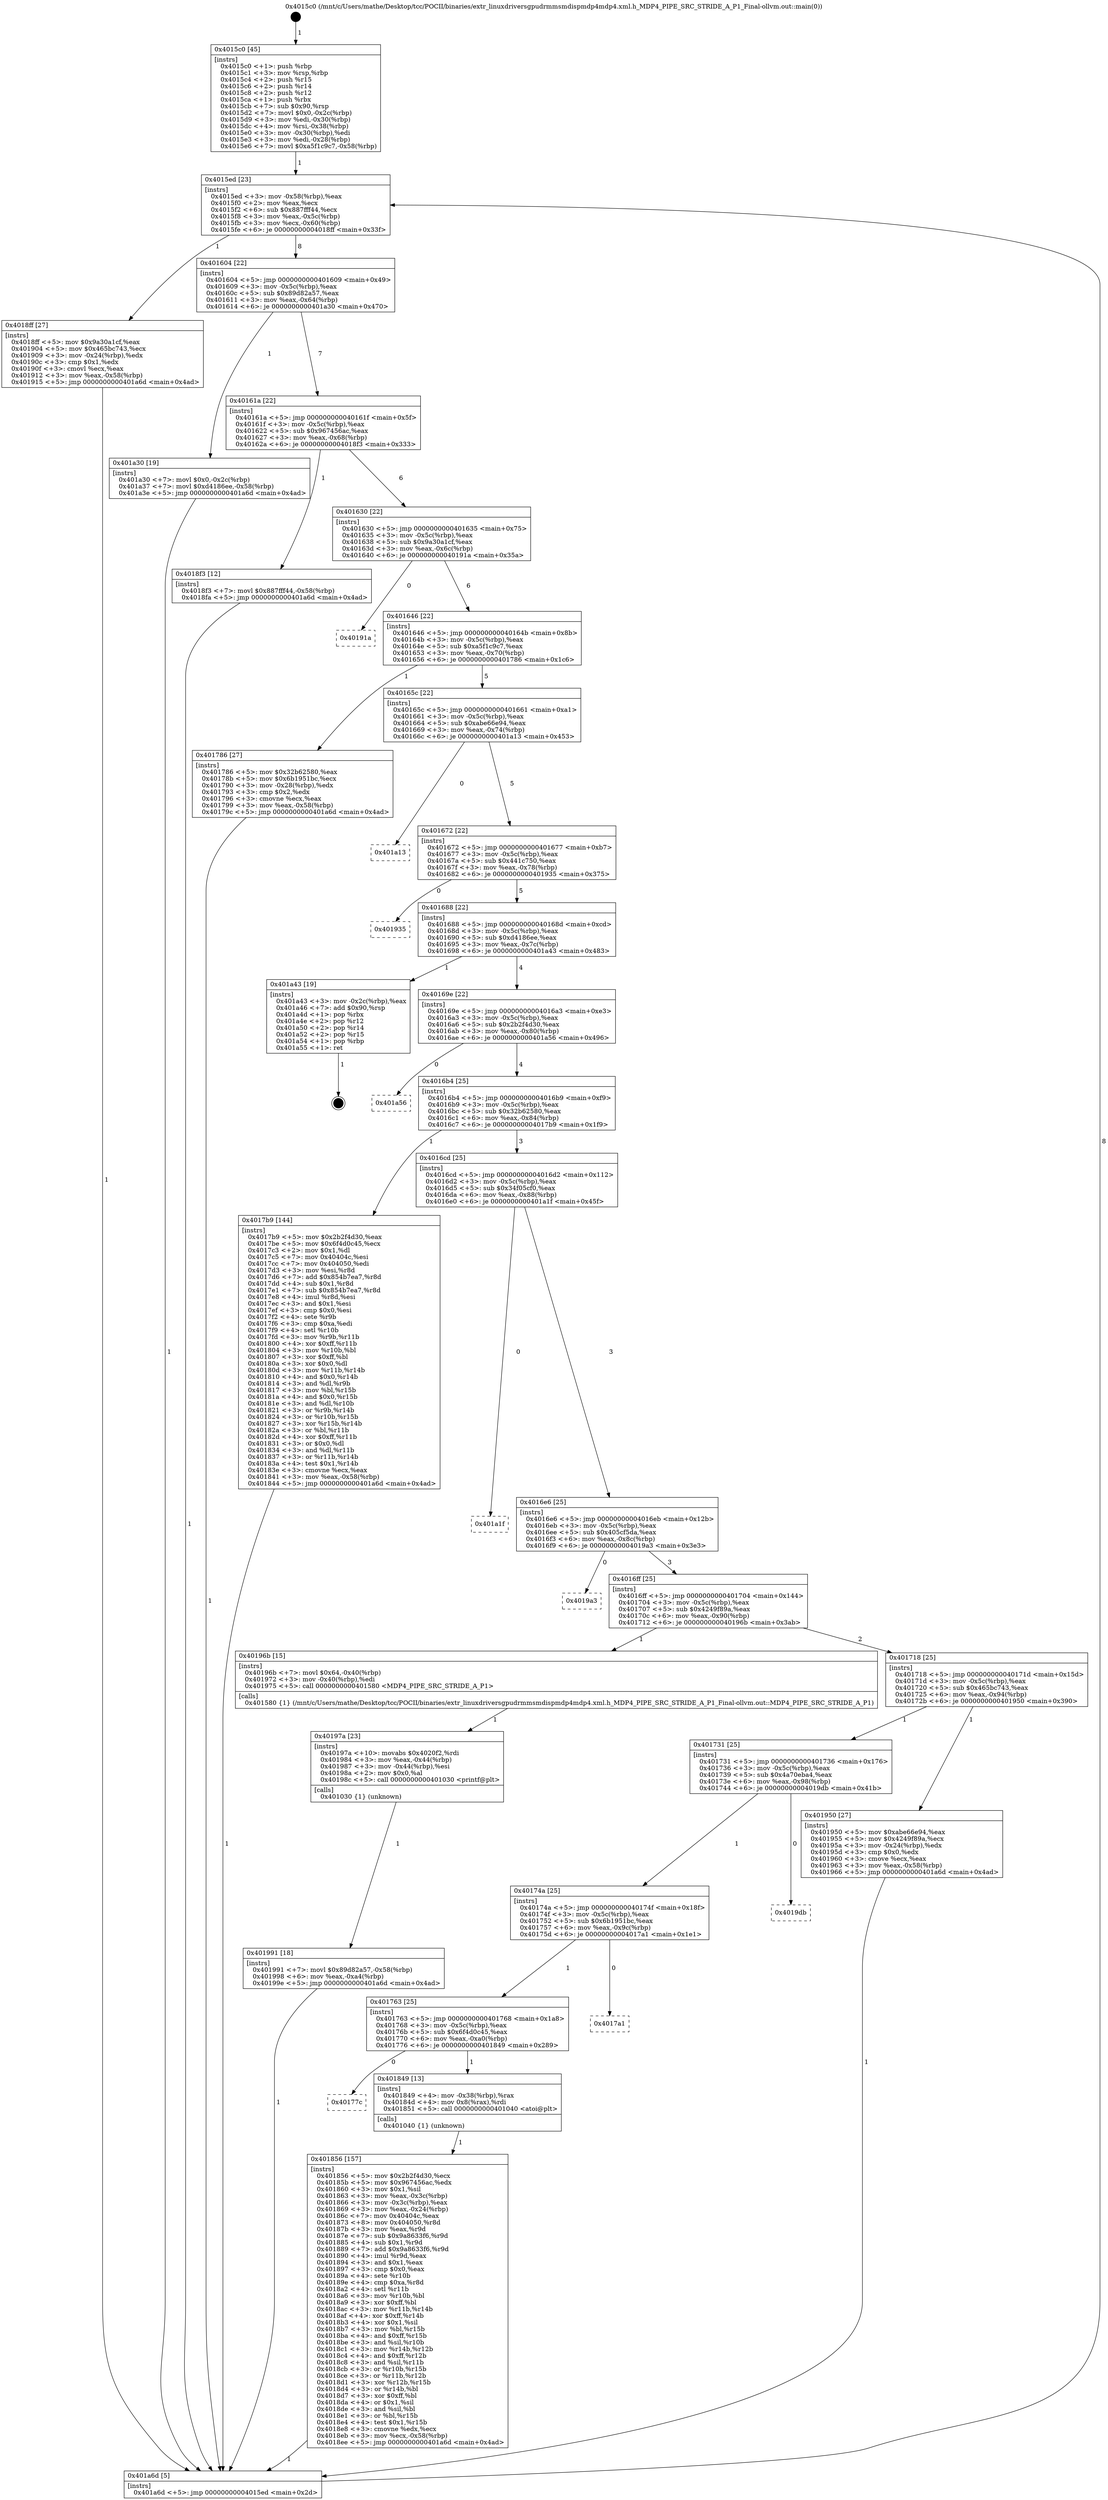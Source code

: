 digraph "0x4015c0" {
  label = "0x4015c0 (/mnt/c/Users/mathe/Desktop/tcc/POCII/binaries/extr_linuxdriversgpudrmmsmdispmdp4mdp4.xml.h_MDP4_PIPE_SRC_STRIDE_A_P1_Final-ollvm.out::main(0))"
  labelloc = "t"
  node[shape=record]

  Entry [label="",width=0.3,height=0.3,shape=circle,fillcolor=black,style=filled]
  "0x4015ed" [label="{
     0x4015ed [23]\l
     | [instrs]\l
     &nbsp;&nbsp;0x4015ed \<+3\>: mov -0x58(%rbp),%eax\l
     &nbsp;&nbsp;0x4015f0 \<+2\>: mov %eax,%ecx\l
     &nbsp;&nbsp;0x4015f2 \<+6\>: sub $0x887fff44,%ecx\l
     &nbsp;&nbsp;0x4015f8 \<+3\>: mov %eax,-0x5c(%rbp)\l
     &nbsp;&nbsp;0x4015fb \<+3\>: mov %ecx,-0x60(%rbp)\l
     &nbsp;&nbsp;0x4015fe \<+6\>: je 00000000004018ff \<main+0x33f\>\l
  }"]
  "0x4018ff" [label="{
     0x4018ff [27]\l
     | [instrs]\l
     &nbsp;&nbsp;0x4018ff \<+5\>: mov $0x9a30a1cf,%eax\l
     &nbsp;&nbsp;0x401904 \<+5\>: mov $0x465bc743,%ecx\l
     &nbsp;&nbsp;0x401909 \<+3\>: mov -0x24(%rbp),%edx\l
     &nbsp;&nbsp;0x40190c \<+3\>: cmp $0x1,%edx\l
     &nbsp;&nbsp;0x40190f \<+3\>: cmovl %ecx,%eax\l
     &nbsp;&nbsp;0x401912 \<+3\>: mov %eax,-0x58(%rbp)\l
     &nbsp;&nbsp;0x401915 \<+5\>: jmp 0000000000401a6d \<main+0x4ad\>\l
  }"]
  "0x401604" [label="{
     0x401604 [22]\l
     | [instrs]\l
     &nbsp;&nbsp;0x401604 \<+5\>: jmp 0000000000401609 \<main+0x49\>\l
     &nbsp;&nbsp;0x401609 \<+3\>: mov -0x5c(%rbp),%eax\l
     &nbsp;&nbsp;0x40160c \<+5\>: sub $0x89d82a57,%eax\l
     &nbsp;&nbsp;0x401611 \<+3\>: mov %eax,-0x64(%rbp)\l
     &nbsp;&nbsp;0x401614 \<+6\>: je 0000000000401a30 \<main+0x470\>\l
  }"]
  Exit [label="",width=0.3,height=0.3,shape=circle,fillcolor=black,style=filled,peripheries=2]
  "0x401a30" [label="{
     0x401a30 [19]\l
     | [instrs]\l
     &nbsp;&nbsp;0x401a30 \<+7\>: movl $0x0,-0x2c(%rbp)\l
     &nbsp;&nbsp;0x401a37 \<+7\>: movl $0xd4186ee,-0x58(%rbp)\l
     &nbsp;&nbsp;0x401a3e \<+5\>: jmp 0000000000401a6d \<main+0x4ad\>\l
  }"]
  "0x40161a" [label="{
     0x40161a [22]\l
     | [instrs]\l
     &nbsp;&nbsp;0x40161a \<+5\>: jmp 000000000040161f \<main+0x5f\>\l
     &nbsp;&nbsp;0x40161f \<+3\>: mov -0x5c(%rbp),%eax\l
     &nbsp;&nbsp;0x401622 \<+5\>: sub $0x967456ac,%eax\l
     &nbsp;&nbsp;0x401627 \<+3\>: mov %eax,-0x68(%rbp)\l
     &nbsp;&nbsp;0x40162a \<+6\>: je 00000000004018f3 \<main+0x333\>\l
  }"]
  "0x401991" [label="{
     0x401991 [18]\l
     | [instrs]\l
     &nbsp;&nbsp;0x401991 \<+7\>: movl $0x89d82a57,-0x58(%rbp)\l
     &nbsp;&nbsp;0x401998 \<+6\>: mov %eax,-0xa4(%rbp)\l
     &nbsp;&nbsp;0x40199e \<+5\>: jmp 0000000000401a6d \<main+0x4ad\>\l
  }"]
  "0x4018f3" [label="{
     0x4018f3 [12]\l
     | [instrs]\l
     &nbsp;&nbsp;0x4018f3 \<+7\>: movl $0x887fff44,-0x58(%rbp)\l
     &nbsp;&nbsp;0x4018fa \<+5\>: jmp 0000000000401a6d \<main+0x4ad\>\l
  }"]
  "0x401630" [label="{
     0x401630 [22]\l
     | [instrs]\l
     &nbsp;&nbsp;0x401630 \<+5\>: jmp 0000000000401635 \<main+0x75\>\l
     &nbsp;&nbsp;0x401635 \<+3\>: mov -0x5c(%rbp),%eax\l
     &nbsp;&nbsp;0x401638 \<+5\>: sub $0x9a30a1cf,%eax\l
     &nbsp;&nbsp;0x40163d \<+3\>: mov %eax,-0x6c(%rbp)\l
     &nbsp;&nbsp;0x401640 \<+6\>: je 000000000040191a \<main+0x35a\>\l
  }"]
  "0x40197a" [label="{
     0x40197a [23]\l
     | [instrs]\l
     &nbsp;&nbsp;0x40197a \<+10\>: movabs $0x4020f2,%rdi\l
     &nbsp;&nbsp;0x401984 \<+3\>: mov %eax,-0x44(%rbp)\l
     &nbsp;&nbsp;0x401987 \<+3\>: mov -0x44(%rbp),%esi\l
     &nbsp;&nbsp;0x40198a \<+2\>: mov $0x0,%al\l
     &nbsp;&nbsp;0x40198c \<+5\>: call 0000000000401030 \<printf@plt\>\l
     | [calls]\l
     &nbsp;&nbsp;0x401030 \{1\} (unknown)\l
  }"]
  "0x40191a" [label="{
     0x40191a\l
  }", style=dashed]
  "0x401646" [label="{
     0x401646 [22]\l
     | [instrs]\l
     &nbsp;&nbsp;0x401646 \<+5\>: jmp 000000000040164b \<main+0x8b\>\l
     &nbsp;&nbsp;0x40164b \<+3\>: mov -0x5c(%rbp),%eax\l
     &nbsp;&nbsp;0x40164e \<+5\>: sub $0xa5f1c9c7,%eax\l
     &nbsp;&nbsp;0x401653 \<+3\>: mov %eax,-0x70(%rbp)\l
     &nbsp;&nbsp;0x401656 \<+6\>: je 0000000000401786 \<main+0x1c6\>\l
  }"]
  "0x401856" [label="{
     0x401856 [157]\l
     | [instrs]\l
     &nbsp;&nbsp;0x401856 \<+5\>: mov $0x2b2f4d30,%ecx\l
     &nbsp;&nbsp;0x40185b \<+5\>: mov $0x967456ac,%edx\l
     &nbsp;&nbsp;0x401860 \<+3\>: mov $0x1,%sil\l
     &nbsp;&nbsp;0x401863 \<+3\>: mov %eax,-0x3c(%rbp)\l
     &nbsp;&nbsp;0x401866 \<+3\>: mov -0x3c(%rbp),%eax\l
     &nbsp;&nbsp;0x401869 \<+3\>: mov %eax,-0x24(%rbp)\l
     &nbsp;&nbsp;0x40186c \<+7\>: mov 0x40404c,%eax\l
     &nbsp;&nbsp;0x401873 \<+8\>: mov 0x404050,%r8d\l
     &nbsp;&nbsp;0x40187b \<+3\>: mov %eax,%r9d\l
     &nbsp;&nbsp;0x40187e \<+7\>: sub $0x9a8633f6,%r9d\l
     &nbsp;&nbsp;0x401885 \<+4\>: sub $0x1,%r9d\l
     &nbsp;&nbsp;0x401889 \<+7\>: add $0x9a8633f6,%r9d\l
     &nbsp;&nbsp;0x401890 \<+4\>: imul %r9d,%eax\l
     &nbsp;&nbsp;0x401894 \<+3\>: and $0x1,%eax\l
     &nbsp;&nbsp;0x401897 \<+3\>: cmp $0x0,%eax\l
     &nbsp;&nbsp;0x40189a \<+4\>: sete %r10b\l
     &nbsp;&nbsp;0x40189e \<+4\>: cmp $0xa,%r8d\l
     &nbsp;&nbsp;0x4018a2 \<+4\>: setl %r11b\l
     &nbsp;&nbsp;0x4018a6 \<+3\>: mov %r10b,%bl\l
     &nbsp;&nbsp;0x4018a9 \<+3\>: xor $0xff,%bl\l
     &nbsp;&nbsp;0x4018ac \<+3\>: mov %r11b,%r14b\l
     &nbsp;&nbsp;0x4018af \<+4\>: xor $0xff,%r14b\l
     &nbsp;&nbsp;0x4018b3 \<+4\>: xor $0x1,%sil\l
     &nbsp;&nbsp;0x4018b7 \<+3\>: mov %bl,%r15b\l
     &nbsp;&nbsp;0x4018ba \<+4\>: and $0xff,%r15b\l
     &nbsp;&nbsp;0x4018be \<+3\>: and %sil,%r10b\l
     &nbsp;&nbsp;0x4018c1 \<+3\>: mov %r14b,%r12b\l
     &nbsp;&nbsp;0x4018c4 \<+4\>: and $0xff,%r12b\l
     &nbsp;&nbsp;0x4018c8 \<+3\>: and %sil,%r11b\l
     &nbsp;&nbsp;0x4018cb \<+3\>: or %r10b,%r15b\l
     &nbsp;&nbsp;0x4018ce \<+3\>: or %r11b,%r12b\l
     &nbsp;&nbsp;0x4018d1 \<+3\>: xor %r12b,%r15b\l
     &nbsp;&nbsp;0x4018d4 \<+3\>: or %r14b,%bl\l
     &nbsp;&nbsp;0x4018d7 \<+3\>: xor $0xff,%bl\l
     &nbsp;&nbsp;0x4018da \<+4\>: or $0x1,%sil\l
     &nbsp;&nbsp;0x4018de \<+3\>: and %sil,%bl\l
     &nbsp;&nbsp;0x4018e1 \<+3\>: or %bl,%r15b\l
     &nbsp;&nbsp;0x4018e4 \<+4\>: test $0x1,%r15b\l
     &nbsp;&nbsp;0x4018e8 \<+3\>: cmovne %edx,%ecx\l
     &nbsp;&nbsp;0x4018eb \<+3\>: mov %ecx,-0x58(%rbp)\l
     &nbsp;&nbsp;0x4018ee \<+5\>: jmp 0000000000401a6d \<main+0x4ad\>\l
  }"]
  "0x401786" [label="{
     0x401786 [27]\l
     | [instrs]\l
     &nbsp;&nbsp;0x401786 \<+5\>: mov $0x32b62580,%eax\l
     &nbsp;&nbsp;0x40178b \<+5\>: mov $0x6b1951bc,%ecx\l
     &nbsp;&nbsp;0x401790 \<+3\>: mov -0x28(%rbp),%edx\l
     &nbsp;&nbsp;0x401793 \<+3\>: cmp $0x2,%edx\l
     &nbsp;&nbsp;0x401796 \<+3\>: cmovne %ecx,%eax\l
     &nbsp;&nbsp;0x401799 \<+3\>: mov %eax,-0x58(%rbp)\l
     &nbsp;&nbsp;0x40179c \<+5\>: jmp 0000000000401a6d \<main+0x4ad\>\l
  }"]
  "0x40165c" [label="{
     0x40165c [22]\l
     | [instrs]\l
     &nbsp;&nbsp;0x40165c \<+5\>: jmp 0000000000401661 \<main+0xa1\>\l
     &nbsp;&nbsp;0x401661 \<+3\>: mov -0x5c(%rbp),%eax\l
     &nbsp;&nbsp;0x401664 \<+5\>: sub $0xabe66e94,%eax\l
     &nbsp;&nbsp;0x401669 \<+3\>: mov %eax,-0x74(%rbp)\l
     &nbsp;&nbsp;0x40166c \<+6\>: je 0000000000401a13 \<main+0x453\>\l
  }"]
  "0x401a6d" [label="{
     0x401a6d [5]\l
     | [instrs]\l
     &nbsp;&nbsp;0x401a6d \<+5\>: jmp 00000000004015ed \<main+0x2d\>\l
  }"]
  "0x4015c0" [label="{
     0x4015c0 [45]\l
     | [instrs]\l
     &nbsp;&nbsp;0x4015c0 \<+1\>: push %rbp\l
     &nbsp;&nbsp;0x4015c1 \<+3\>: mov %rsp,%rbp\l
     &nbsp;&nbsp;0x4015c4 \<+2\>: push %r15\l
     &nbsp;&nbsp;0x4015c6 \<+2\>: push %r14\l
     &nbsp;&nbsp;0x4015c8 \<+2\>: push %r12\l
     &nbsp;&nbsp;0x4015ca \<+1\>: push %rbx\l
     &nbsp;&nbsp;0x4015cb \<+7\>: sub $0x90,%rsp\l
     &nbsp;&nbsp;0x4015d2 \<+7\>: movl $0x0,-0x2c(%rbp)\l
     &nbsp;&nbsp;0x4015d9 \<+3\>: mov %edi,-0x30(%rbp)\l
     &nbsp;&nbsp;0x4015dc \<+4\>: mov %rsi,-0x38(%rbp)\l
     &nbsp;&nbsp;0x4015e0 \<+3\>: mov -0x30(%rbp),%edi\l
     &nbsp;&nbsp;0x4015e3 \<+3\>: mov %edi,-0x28(%rbp)\l
     &nbsp;&nbsp;0x4015e6 \<+7\>: movl $0xa5f1c9c7,-0x58(%rbp)\l
  }"]
  "0x40177c" [label="{
     0x40177c\l
  }", style=dashed]
  "0x401a13" [label="{
     0x401a13\l
  }", style=dashed]
  "0x401672" [label="{
     0x401672 [22]\l
     | [instrs]\l
     &nbsp;&nbsp;0x401672 \<+5\>: jmp 0000000000401677 \<main+0xb7\>\l
     &nbsp;&nbsp;0x401677 \<+3\>: mov -0x5c(%rbp),%eax\l
     &nbsp;&nbsp;0x40167a \<+5\>: sub $0x441c750,%eax\l
     &nbsp;&nbsp;0x40167f \<+3\>: mov %eax,-0x78(%rbp)\l
     &nbsp;&nbsp;0x401682 \<+6\>: je 0000000000401935 \<main+0x375\>\l
  }"]
  "0x401849" [label="{
     0x401849 [13]\l
     | [instrs]\l
     &nbsp;&nbsp;0x401849 \<+4\>: mov -0x38(%rbp),%rax\l
     &nbsp;&nbsp;0x40184d \<+4\>: mov 0x8(%rax),%rdi\l
     &nbsp;&nbsp;0x401851 \<+5\>: call 0000000000401040 \<atoi@plt\>\l
     | [calls]\l
     &nbsp;&nbsp;0x401040 \{1\} (unknown)\l
  }"]
  "0x401935" [label="{
     0x401935\l
  }", style=dashed]
  "0x401688" [label="{
     0x401688 [22]\l
     | [instrs]\l
     &nbsp;&nbsp;0x401688 \<+5\>: jmp 000000000040168d \<main+0xcd\>\l
     &nbsp;&nbsp;0x40168d \<+3\>: mov -0x5c(%rbp),%eax\l
     &nbsp;&nbsp;0x401690 \<+5\>: sub $0xd4186ee,%eax\l
     &nbsp;&nbsp;0x401695 \<+3\>: mov %eax,-0x7c(%rbp)\l
     &nbsp;&nbsp;0x401698 \<+6\>: je 0000000000401a43 \<main+0x483\>\l
  }"]
  "0x401763" [label="{
     0x401763 [25]\l
     | [instrs]\l
     &nbsp;&nbsp;0x401763 \<+5\>: jmp 0000000000401768 \<main+0x1a8\>\l
     &nbsp;&nbsp;0x401768 \<+3\>: mov -0x5c(%rbp),%eax\l
     &nbsp;&nbsp;0x40176b \<+5\>: sub $0x6f4d0c45,%eax\l
     &nbsp;&nbsp;0x401770 \<+6\>: mov %eax,-0xa0(%rbp)\l
     &nbsp;&nbsp;0x401776 \<+6\>: je 0000000000401849 \<main+0x289\>\l
  }"]
  "0x401a43" [label="{
     0x401a43 [19]\l
     | [instrs]\l
     &nbsp;&nbsp;0x401a43 \<+3\>: mov -0x2c(%rbp),%eax\l
     &nbsp;&nbsp;0x401a46 \<+7\>: add $0x90,%rsp\l
     &nbsp;&nbsp;0x401a4d \<+1\>: pop %rbx\l
     &nbsp;&nbsp;0x401a4e \<+2\>: pop %r12\l
     &nbsp;&nbsp;0x401a50 \<+2\>: pop %r14\l
     &nbsp;&nbsp;0x401a52 \<+2\>: pop %r15\l
     &nbsp;&nbsp;0x401a54 \<+1\>: pop %rbp\l
     &nbsp;&nbsp;0x401a55 \<+1\>: ret\l
  }"]
  "0x40169e" [label="{
     0x40169e [22]\l
     | [instrs]\l
     &nbsp;&nbsp;0x40169e \<+5\>: jmp 00000000004016a3 \<main+0xe3\>\l
     &nbsp;&nbsp;0x4016a3 \<+3\>: mov -0x5c(%rbp),%eax\l
     &nbsp;&nbsp;0x4016a6 \<+5\>: sub $0x2b2f4d30,%eax\l
     &nbsp;&nbsp;0x4016ab \<+3\>: mov %eax,-0x80(%rbp)\l
     &nbsp;&nbsp;0x4016ae \<+6\>: je 0000000000401a56 \<main+0x496\>\l
  }"]
  "0x4017a1" [label="{
     0x4017a1\l
  }", style=dashed]
  "0x401a56" [label="{
     0x401a56\l
  }", style=dashed]
  "0x4016b4" [label="{
     0x4016b4 [25]\l
     | [instrs]\l
     &nbsp;&nbsp;0x4016b4 \<+5\>: jmp 00000000004016b9 \<main+0xf9\>\l
     &nbsp;&nbsp;0x4016b9 \<+3\>: mov -0x5c(%rbp),%eax\l
     &nbsp;&nbsp;0x4016bc \<+5\>: sub $0x32b62580,%eax\l
     &nbsp;&nbsp;0x4016c1 \<+6\>: mov %eax,-0x84(%rbp)\l
     &nbsp;&nbsp;0x4016c7 \<+6\>: je 00000000004017b9 \<main+0x1f9\>\l
  }"]
  "0x40174a" [label="{
     0x40174a [25]\l
     | [instrs]\l
     &nbsp;&nbsp;0x40174a \<+5\>: jmp 000000000040174f \<main+0x18f\>\l
     &nbsp;&nbsp;0x40174f \<+3\>: mov -0x5c(%rbp),%eax\l
     &nbsp;&nbsp;0x401752 \<+5\>: sub $0x6b1951bc,%eax\l
     &nbsp;&nbsp;0x401757 \<+6\>: mov %eax,-0x9c(%rbp)\l
     &nbsp;&nbsp;0x40175d \<+6\>: je 00000000004017a1 \<main+0x1e1\>\l
  }"]
  "0x4017b9" [label="{
     0x4017b9 [144]\l
     | [instrs]\l
     &nbsp;&nbsp;0x4017b9 \<+5\>: mov $0x2b2f4d30,%eax\l
     &nbsp;&nbsp;0x4017be \<+5\>: mov $0x6f4d0c45,%ecx\l
     &nbsp;&nbsp;0x4017c3 \<+2\>: mov $0x1,%dl\l
     &nbsp;&nbsp;0x4017c5 \<+7\>: mov 0x40404c,%esi\l
     &nbsp;&nbsp;0x4017cc \<+7\>: mov 0x404050,%edi\l
     &nbsp;&nbsp;0x4017d3 \<+3\>: mov %esi,%r8d\l
     &nbsp;&nbsp;0x4017d6 \<+7\>: add $0x854b7ea7,%r8d\l
     &nbsp;&nbsp;0x4017dd \<+4\>: sub $0x1,%r8d\l
     &nbsp;&nbsp;0x4017e1 \<+7\>: sub $0x854b7ea7,%r8d\l
     &nbsp;&nbsp;0x4017e8 \<+4\>: imul %r8d,%esi\l
     &nbsp;&nbsp;0x4017ec \<+3\>: and $0x1,%esi\l
     &nbsp;&nbsp;0x4017ef \<+3\>: cmp $0x0,%esi\l
     &nbsp;&nbsp;0x4017f2 \<+4\>: sete %r9b\l
     &nbsp;&nbsp;0x4017f6 \<+3\>: cmp $0xa,%edi\l
     &nbsp;&nbsp;0x4017f9 \<+4\>: setl %r10b\l
     &nbsp;&nbsp;0x4017fd \<+3\>: mov %r9b,%r11b\l
     &nbsp;&nbsp;0x401800 \<+4\>: xor $0xff,%r11b\l
     &nbsp;&nbsp;0x401804 \<+3\>: mov %r10b,%bl\l
     &nbsp;&nbsp;0x401807 \<+3\>: xor $0xff,%bl\l
     &nbsp;&nbsp;0x40180a \<+3\>: xor $0x0,%dl\l
     &nbsp;&nbsp;0x40180d \<+3\>: mov %r11b,%r14b\l
     &nbsp;&nbsp;0x401810 \<+4\>: and $0x0,%r14b\l
     &nbsp;&nbsp;0x401814 \<+3\>: and %dl,%r9b\l
     &nbsp;&nbsp;0x401817 \<+3\>: mov %bl,%r15b\l
     &nbsp;&nbsp;0x40181a \<+4\>: and $0x0,%r15b\l
     &nbsp;&nbsp;0x40181e \<+3\>: and %dl,%r10b\l
     &nbsp;&nbsp;0x401821 \<+3\>: or %r9b,%r14b\l
     &nbsp;&nbsp;0x401824 \<+3\>: or %r10b,%r15b\l
     &nbsp;&nbsp;0x401827 \<+3\>: xor %r15b,%r14b\l
     &nbsp;&nbsp;0x40182a \<+3\>: or %bl,%r11b\l
     &nbsp;&nbsp;0x40182d \<+4\>: xor $0xff,%r11b\l
     &nbsp;&nbsp;0x401831 \<+3\>: or $0x0,%dl\l
     &nbsp;&nbsp;0x401834 \<+3\>: and %dl,%r11b\l
     &nbsp;&nbsp;0x401837 \<+3\>: or %r11b,%r14b\l
     &nbsp;&nbsp;0x40183a \<+4\>: test $0x1,%r14b\l
     &nbsp;&nbsp;0x40183e \<+3\>: cmovne %ecx,%eax\l
     &nbsp;&nbsp;0x401841 \<+3\>: mov %eax,-0x58(%rbp)\l
     &nbsp;&nbsp;0x401844 \<+5\>: jmp 0000000000401a6d \<main+0x4ad\>\l
  }"]
  "0x4016cd" [label="{
     0x4016cd [25]\l
     | [instrs]\l
     &nbsp;&nbsp;0x4016cd \<+5\>: jmp 00000000004016d2 \<main+0x112\>\l
     &nbsp;&nbsp;0x4016d2 \<+3\>: mov -0x5c(%rbp),%eax\l
     &nbsp;&nbsp;0x4016d5 \<+5\>: sub $0x34f05cf0,%eax\l
     &nbsp;&nbsp;0x4016da \<+6\>: mov %eax,-0x88(%rbp)\l
     &nbsp;&nbsp;0x4016e0 \<+6\>: je 0000000000401a1f \<main+0x45f\>\l
  }"]
  "0x4019db" [label="{
     0x4019db\l
  }", style=dashed]
  "0x401a1f" [label="{
     0x401a1f\l
  }", style=dashed]
  "0x4016e6" [label="{
     0x4016e6 [25]\l
     | [instrs]\l
     &nbsp;&nbsp;0x4016e6 \<+5\>: jmp 00000000004016eb \<main+0x12b\>\l
     &nbsp;&nbsp;0x4016eb \<+3\>: mov -0x5c(%rbp),%eax\l
     &nbsp;&nbsp;0x4016ee \<+5\>: sub $0x405cf5da,%eax\l
     &nbsp;&nbsp;0x4016f3 \<+6\>: mov %eax,-0x8c(%rbp)\l
     &nbsp;&nbsp;0x4016f9 \<+6\>: je 00000000004019a3 \<main+0x3e3\>\l
  }"]
  "0x401731" [label="{
     0x401731 [25]\l
     | [instrs]\l
     &nbsp;&nbsp;0x401731 \<+5\>: jmp 0000000000401736 \<main+0x176\>\l
     &nbsp;&nbsp;0x401736 \<+3\>: mov -0x5c(%rbp),%eax\l
     &nbsp;&nbsp;0x401739 \<+5\>: sub $0x4a70eba4,%eax\l
     &nbsp;&nbsp;0x40173e \<+6\>: mov %eax,-0x98(%rbp)\l
     &nbsp;&nbsp;0x401744 \<+6\>: je 00000000004019db \<main+0x41b\>\l
  }"]
  "0x4019a3" [label="{
     0x4019a3\l
  }", style=dashed]
  "0x4016ff" [label="{
     0x4016ff [25]\l
     | [instrs]\l
     &nbsp;&nbsp;0x4016ff \<+5\>: jmp 0000000000401704 \<main+0x144\>\l
     &nbsp;&nbsp;0x401704 \<+3\>: mov -0x5c(%rbp),%eax\l
     &nbsp;&nbsp;0x401707 \<+5\>: sub $0x4249f89a,%eax\l
     &nbsp;&nbsp;0x40170c \<+6\>: mov %eax,-0x90(%rbp)\l
     &nbsp;&nbsp;0x401712 \<+6\>: je 000000000040196b \<main+0x3ab\>\l
  }"]
  "0x401950" [label="{
     0x401950 [27]\l
     | [instrs]\l
     &nbsp;&nbsp;0x401950 \<+5\>: mov $0xabe66e94,%eax\l
     &nbsp;&nbsp;0x401955 \<+5\>: mov $0x4249f89a,%ecx\l
     &nbsp;&nbsp;0x40195a \<+3\>: mov -0x24(%rbp),%edx\l
     &nbsp;&nbsp;0x40195d \<+3\>: cmp $0x0,%edx\l
     &nbsp;&nbsp;0x401960 \<+3\>: cmove %ecx,%eax\l
     &nbsp;&nbsp;0x401963 \<+3\>: mov %eax,-0x58(%rbp)\l
     &nbsp;&nbsp;0x401966 \<+5\>: jmp 0000000000401a6d \<main+0x4ad\>\l
  }"]
  "0x40196b" [label="{
     0x40196b [15]\l
     | [instrs]\l
     &nbsp;&nbsp;0x40196b \<+7\>: movl $0x64,-0x40(%rbp)\l
     &nbsp;&nbsp;0x401972 \<+3\>: mov -0x40(%rbp),%edi\l
     &nbsp;&nbsp;0x401975 \<+5\>: call 0000000000401580 \<MDP4_PIPE_SRC_STRIDE_A_P1\>\l
     | [calls]\l
     &nbsp;&nbsp;0x401580 \{1\} (/mnt/c/Users/mathe/Desktop/tcc/POCII/binaries/extr_linuxdriversgpudrmmsmdispmdp4mdp4.xml.h_MDP4_PIPE_SRC_STRIDE_A_P1_Final-ollvm.out::MDP4_PIPE_SRC_STRIDE_A_P1)\l
  }"]
  "0x401718" [label="{
     0x401718 [25]\l
     | [instrs]\l
     &nbsp;&nbsp;0x401718 \<+5\>: jmp 000000000040171d \<main+0x15d\>\l
     &nbsp;&nbsp;0x40171d \<+3\>: mov -0x5c(%rbp),%eax\l
     &nbsp;&nbsp;0x401720 \<+5\>: sub $0x465bc743,%eax\l
     &nbsp;&nbsp;0x401725 \<+6\>: mov %eax,-0x94(%rbp)\l
     &nbsp;&nbsp;0x40172b \<+6\>: je 0000000000401950 \<main+0x390\>\l
  }"]
  Entry -> "0x4015c0" [label=" 1"]
  "0x4015ed" -> "0x4018ff" [label=" 1"]
  "0x4015ed" -> "0x401604" [label=" 8"]
  "0x401a43" -> Exit [label=" 1"]
  "0x401604" -> "0x401a30" [label=" 1"]
  "0x401604" -> "0x40161a" [label=" 7"]
  "0x401a30" -> "0x401a6d" [label=" 1"]
  "0x40161a" -> "0x4018f3" [label=" 1"]
  "0x40161a" -> "0x401630" [label=" 6"]
  "0x401991" -> "0x401a6d" [label=" 1"]
  "0x401630" -> "0x40191a" [label=" 0"]
  "0x401630" -> "0x401646" [label=" 6"]
  "0x40197a" -> "0x401991" [label=" 1"]
  "0x401646" -> "0x401786" [label=" 1"]
  "0x401646" -> "0x40165c" [label=" 5"]
  "0x401786" -> "0x401a6d" [label=" 1"]
  "0x4015c0" -> "0x4015ed" [label=" 1"]
  "0x401a6d" -> "0x4015ed" [label=" 8"]
  "0x40196b" -> "0x40197a" [label=" 1"]
  "0x40165c" -> "0x401a13" [label=" 0"]
  "0x40165c" -> "0x401672" [label=" 5"]
  "0x401950" -> "0x401a6d" [label=" 1"]
  "0x401672" -> "0x401935" [label=" 0"]
  "0x401672" -> "0x401688" [label=" 5"]
  "0x4018ff" -> "0x401a6d" [label=" 1"]
  "0x401688" -> "0x401a43" [label=" 1"]
  "0x401688" -> "0x40169e" [label=" 4"]
  "0x401856" -> "0x401a6d" [label=" 1"]
  "0x40169e" -> "0x401a56" [label=" 0"]
  "0x40169e" -> "0x4016b4" [label=" 4"]
  "0x401849" -> "0x401856" [label=" 1"]
  "0x4016b4" -> "0x4017b9" [label=" 1"]
  "0x4016b4" -> "0x4016cd" [label=" 3"]
  "0x4017b9" -> "0x401a6d" [label=" 1"]
  "0x401763" -> "0x401849" [label=" 1"]
  "0x4016cd" -> "0x401a1f" [label=" 0"]
  "0x4016cd" -> "0x4016e6" [label=" 3"]
  "0x4018f3" -> "0x401a6d" [label=" 1"]
  "0x4016e6" -> "0x4019a3" [label=" 0"]
  "0x4016e6" -> "0x4016ff" [label=" 3"]
  "0x40174a" -> "0x4017a1" [label=" 0"]
  "0x4016ff" -> "0x40196b" [label=" 1"]
  "0x4016ff" -> "0x401718" [label=" 2"]
  "0x401763" -> "0x40177c" [label=" 0"]
  "0x401718" -> "0x401950" [label=" 1"]
  "0x401718" -> "0x401731" [label=" 1"]
  "0x40174a" -> "0x401763" [label=" 1"]
  "0x401731" -> "0x4019db" [label=" 0"]
  "0x401731" -> "0x40174a" [label=" 1"]
}
